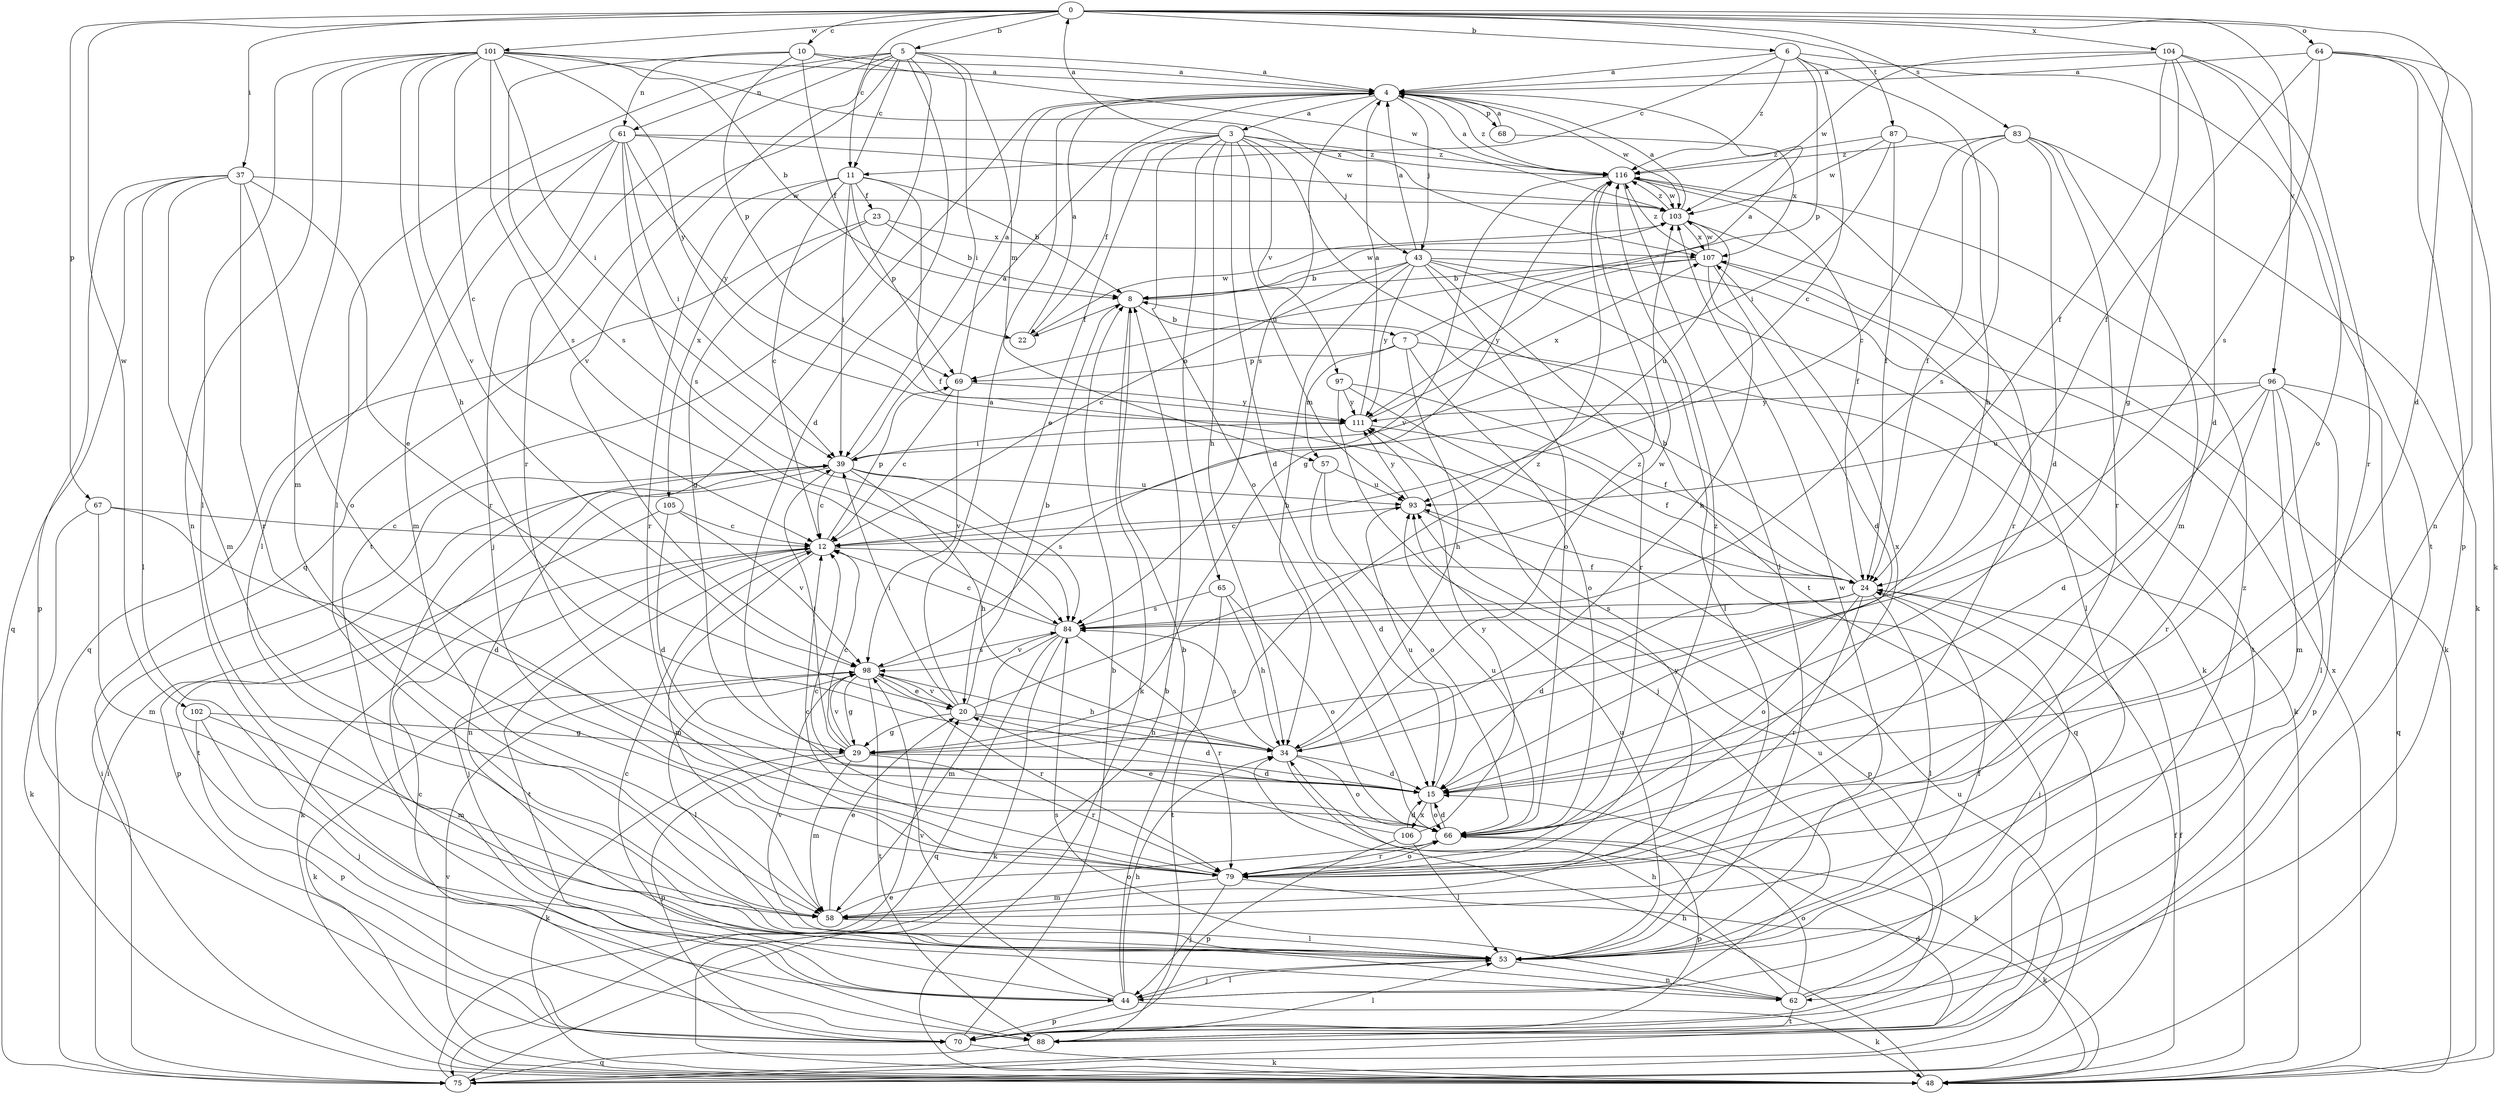 strict digraph  {
0;
3;
4;
5;
6;
7;
8;
10;
11;
12;
15;
20;
22;
23;
24;
29;
34;
37;
39;
43;
44;
48;
53;
57;
58;
61;
62;
64;
65;
66;
67;
68;
69;
70;
75;
79;
83;
84;
87;
88;
93;
96;
97;
98;
101;
102;
103;
104;
105;
106;
107;
111;
116;
0 -> 5  [label=b];
0 -> 6  [label=b];
0 -> 10  [label=c];
0 -> 11  [label=c];
0 -> 15  [label=d];
0 -> 37  [label=i];
0 -> 64  [label=o];
0 -> 67  [label=p];
0 -> 83  [label=s];
0 -> 87  [label=t];
0 -> 96  [label=v];
0 -> 101  [label=w];
0 -> 102  [label=w];
0 -> 104  [label=x];
3 -> 0  [label=a];
3 -> 15  [label=d];
3 -> 20  [label=e];
3 -> 22  [label=f];
3 -> 34  [label=h];
3 -> 43  [label=j];
3 -> 65  [label=o];
3 -> 66  [label=o];
3 -> 88  [label=t];
3 -> 93  [label=u];
3 -> 97  [label=v];
3 -> 116  [label=z];
4 -> 3  [label=a];
4 -> 43  [label=j];
4 -> 44  [label=j];
4 -> 68  [label=p];
4 -> 84  [label=s];
4 -> 103  [label=w];
4 -> 116  [label=z];
5 -> 4  [label=a];
5 -> 11  [label=c];
5 -> 15  [label=d];
5 -> 39  [label=i];
5 -> 53  [label=l];
5 -> 57  [label=m];
5 -> 61  [label=n];
5 -> 75  [label=q];
5 -> 79  [label=r];
5 -> 88  [label=t];
5 -> 98  [label=v];
6 -> 4  [label=a];
6 -> 11  [label=c];
6 -> 12  [label=c];
6 -> 34  [label=h];
6 -> 69  [label=p];
6 -> 88  [label=t];
6 -> 116  [label=z];
7 -> 4  [label=a];
7 -> 34  [label=h];
7 -> 48  [label=k];
7 -> 57  [label=m];
7 -> 66  [label=o];
7 -> 69  [label=p];
8 -> 7  [label=b];
8 -> 22  [label=f];
8 -> 48  [label=k];
8 -> 103  [label=w];
10 -> 4  [label=a];
10 -> 22  [label=f];
10 -> 61  [label=n];
10 -> 69  [label=p];
10 -> 84  [label=s];
10 -> 103  [label=w];
11 -> 8  [label=b];
11 -> 12  [label=c];
11 -> 23  [label=f];
11 -> 24  [label=f];
11 -> 39  [label=i];
11 -> 69  [label=p];
11 -> 79  [label=r];
11 -> 105  [label=x];
12 -> 24  [label=f];
12 -> 44  [label=j];
12 -> 48  [label=k];
12 -> 58  [label=m];
12 -> 69  [label=p];
12 -> 88  [label=t];
15 -> 66  [label=o];
15 -> 93  [label=u];
15 -> 106  [label=x];
20 -> 4  [label=a];
20 -> 8  [label=b];
20 -> 15  [label=d];
20 -> 29  [label=g];
20 -> 34  [label=h];
20 -> 39  [label=i];
20 -> 98  [label=v];
20 -> 103  [label=w];
22 -> 4  [label=a];
22 -> 103  [label=w];
23 -> 8  [label=b];
23 -> 29  [label=g];
23 -> 75  [label=q];
23 -> 107  [label=x];
24 -> 8  [label=b];
24 -> 15  [label=d];
24 -> 44  [label=j];
24 -> 53  [label=l];
24 -> 66  [label=o];
24 -> 79  [label=r];
24 -> 84  [label=s];
29 -> 12  [label=c];
29 -> 15  [label=d];
29 -> 39  [label=i];
29 -> 48  [label=k];
29 -> 58  [label=m];
29 -> 70  [label=p];
29 -> 79  [label=r];
29 -> 98  [label=v];
29 -> 116  [label=z];
34 -> 15  [label=d];
34 -> 48  [label=k];
34 -> 66  [label=o];
34 -> 84  [label=s];
34 -> 116  [label=z];
37 -> 20  [label=e];
37 -> 53  [label=l];
37 -> 58  [label=m];
37 -> 66  [label=o];
37 -> 70  [label=p];
37 -> 75  [label=q];
37 -> 79  [label=r];
37 -> 103  [label=w];
39 -> 4  [label=a];
39 -> 12  [label=c];
39 -> 34  [label=h];
39 -> 62  [label=n];
39 -> 84  [label=s];
39 -> 88  [label=t];
39 -> 93  [label=u];
43 -> 4  [label=a];
43 -> 8  [label=b];
43 -> 12  [label=c];
43 -> 34  [label=h];
43 -> 48  [label=k];
43 -> 53  [label=l];
43 -> 66  [label=o];
43 -> 79  [label=r];
43 -> 88  [label=t];
43 -> 111  [label=y];
44 -> 8  [label=b];
44 -> 12  [label=c];
44 -> 34  [label=h];
44 -> 48  [label=k];
44 -> 53  [label=l];
44 -> 70  [label=p];
44 -> 98  [label=v];
48 -> 24  [label=f];
48 -> 34  [label=h];
48 -> 39  [label=i];
48 -> 98  [label=v];
48 -> 107  [label=x];
53 -> 24  [label=f];
53 -> 44  [label=j];
53 -> 62  [label=n];
53 -> 93  [label=u];
53 -> 98  [label=v];
53 -> 103  [label=w];
57 -> 15  [label=d];
57 -> 66  [label=o];
57 -> 93  [label=u];
58 -> 20  [label=e];
58 -> 53  [label=l];
58 -> 66  [label=o];
58 -> 111  [label=y];
61 -> 39  [label=i];
61 -> 53  [label=l];
61 -> 58  [label=m];
61 -> 79  [label=r];
61 -> 84  [label=s];
61 -> 103  [label=w];
61 -> 111  [label=y];
61 -> 116  [label=z];
62 -> 34  [label=h];
62 -> 66  [label=o];
62 -> 84  [label=s];
62 -> 88  [label=t];
62 -> 93  [label=u];
62 -> 116  [label=z];
64 -> 4  [label=a];
64 -> 24  [label=f];
64 -> 48  [label=k];
64 -> 62  [label=n];
64 -> 70  [label=p];
64 -> 84  [label=s];
65 -> 34  [label=h];
65 -> 66  [label=o];
65 -> 84  [label=s];
65 -> 88  [label=t];
66 -> 12  [label=c];
66 -> 15  [label=d];
66 -> 70  [label=p];
66 -> 79  [label=r];
66 -> 93  [label=u];
66 -> 107  [label=x];
67 -> 12  [label=c];
67 -> 15  [label=d];
67 -> 48  [label=k];
67 -> 58  [label=m];
68 -> 4  [label=a];
68 -> 107  [label=x];
69 -> 4  [label=a];
69 -> 12  [label=c];
69 -> 98  [label=v];
69 -> 111  [label=y];
70 -> 8  [label=b];
70 -> 12  [label=c];
70 -> 48  [label=k];
70 -> 53  [label=l];
75 -> 8  [label=b];
75 -> 15  [label=d];
75 -> 20  [label=e];
75 -> 24  [label=f];
75 -> 39  [label=i];
75 -> 93  [label=u];
79 -> 12  [label=c];
79 -> 44  [label=j];
79 -> 48  [label=k];
79 -> 58  [label=m];
79 -> 66  [label=o];
79 -> 116  [label=z];
83 -> 12  [label=c];
83 -> 15  [label=d];
83 -> 24  [label=f];
83 -> 48  [label=k];
83 -> 58  [label=m];
83 -> 79  [label=r];
83 -> 116  [label=z];
84 -> 12  [label=c];
84 -> 48  [label=k];
84 -> 58  [label=m];
84 -> 75  [label=q];
84 -> 79  [label=r];
84 -> 98  [label=v];
87 -> 24  [label=f];
87 -> 39  [label=i];
87 -> 84  [label=s];
87 -> 103  [label=w];
87 -> 116  [label=z];
88 -> 75  [label=q];
93 -> 12  [label=c];
93 -> 70  [label=p];
93 -> 111  [label=y];
96 -> 15  [label=d];
96 -> 53  [label=l];
96 -> 58  [label=m];
96 -> 70  [label=p];
96 -> 75  [label=q];
96 -> 79  [label=r];
96 -> 93  [label=u];
96 -> 111  [label=y];
97 -> 24  [label=f];
97 -> 44  [label=j];
97 -> 75  [label=q];
97 -> 111  [label=y];
98 -> 20  [label=e];
98 -> 29  [label=g];
98 -> 34  [label=h];
98 -> 48  [label=k];
98 -> 53  [label=l];
98 -> 79  [label=r];
98 -> 84  [label=s];
98 -> 88  [label=t];
101 -> 4  [label=a];
101 -> 8  [label=b];
101 -> 12  [label=c];
101 -> 34  [label=h];
101 -> 39  [label=i];
101 -> 53  [label=l];
101 -> 58  [label=m];
101 -> 62  [label=n];
101 -> 84  [label=s];
101 -> 98  [label=v];
101 -> 107  [label=x];
101 -> 111  [label=y];
102 -> 29  [label=g];
102 -> 44  [label=j];
102 -> 58  [label=m];
102 -> 70  [label=p];
103 -> 4  [label=a];
103 -> 48  [label=k];
103 -> 93  [label=u];
103 -> 107  [label=x];
103 -> 116  [label=z];
104 -> 4  [label=a];
104 -> 15  [label=d];
104 -> 24  [label=f];
104 -> 29  [label=g];
104 -> 66  [label=o];
104 -> 79  [label=r];
104 -> 103  [label=w];
105 -> 12  [label=c];
105 -> 15  [label=d];
105 -> 70  [label=p];
105 -> 98  [label=v];
106 -> 15  [label=d];
106 -> 20  [label=e];
106 -> 53  [label=l];
106 -> 70  [label=p];
106 -> 111  [label=y];
107 -> 8  [label=b];
107 -> 15  [label=d];
107 -> 34  [label=h];
107 -> 53  [label=l];
107 -> 103  [label=w];
107 -> 111  [label=y];
107 -> 116  [label=z];
111 -> 4  [label=a];
111 -> 24  [label=f];
111 -> 39  [label=i];
111 -> 107  [label=x];
116 -> 4  [label=a];
116 -> 24  [label=f];
116 -> 29  [label=g];
116 -> 53  [label=l];
116 -> 79  [label=r];
116 -> 98  [label=v];
116 -> 103  [label=w];
}
